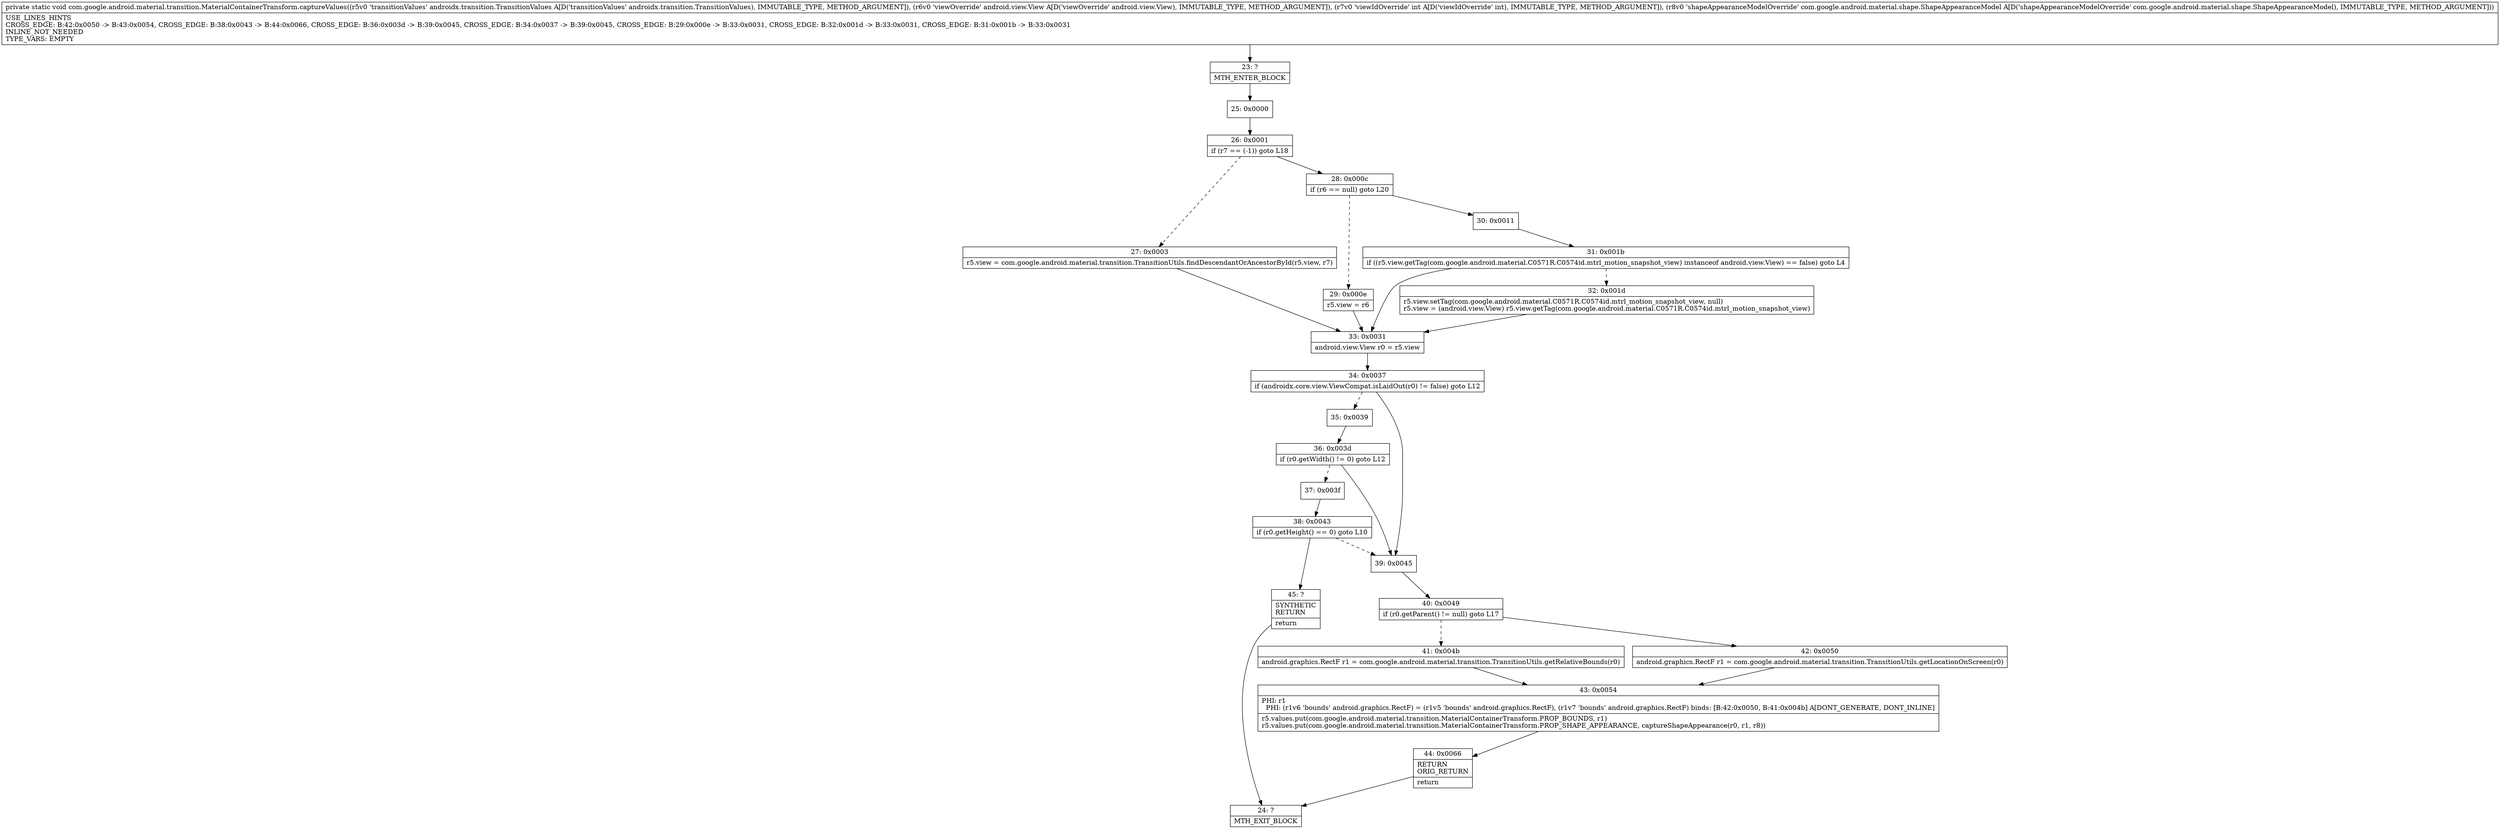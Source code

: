 digraph "CFG forcom.google.android.material.transition.MaterialContainerTransform.captureValues(Landroidx\/transition\/TransitionValues;Landroid\/view\/View;ILcom\/google\/android\/material\/shape\/ShapeAppearanceModel;)V" {
Node_23 [shape=record,label="{23\:\ ?|MTH_ENTER_BLOCK\l}"];
Node_25 [shape=record,label="{25\:\ 0x0000}"];
Node_26 [shape=record,label="{26\:\ 0x0001|if (r7 == (\-1)) goto L18\l}"];
Node_27 [shape=record,label="{27\:\ 0x0003|r5.view = com.google.android.material.transition.TransitionUtils.findDescendantOrAncestorById(r5.view, r7)\l}"];
Node_33 [shape=record,label="{33\:\ 0x0031|android.view.View r0 = r5.view\l}"];
Node_34 [shape=record,label="{34\:\ 0x0037|if (androidx.core.view.ViewCompat.isLaidOut(r0) != false) goto L12\l}"];
Node_35 [shape=record,label="{35\:\ 0x0039}"];
Node_36 [shape=record,label="{36\:\ 0x003d|if (r0.getWidth() != 0) goto L12\l}"];
Node_37 [shape=record,label="{37\:\ 0x003f}"];
Node_38 [shape=record,label="{38\:\ 0x0043|if (r0.getHeight() == 0) goto L10\l}"];
Node_45 [shape=record,label="{45\:\ ?|SYNTHETIC\lRETURN\l|return\l}"];
Node_24 [shape=record,label="{24\:\ ?|MTH_EXIT_BLOCK\l}"];
Node_39 [shape=record,label="{39\:\ 0x0045}"];
Node_40 [shape=record,label="{40\:\ 0x0049|if (r0.getParent() != null) goto L17\l}"];
Node_41 [shape=record,label="{41\:\ 0x004b|android.graphics.RectF r1 = com.google.android.material.transition.TransitionUtils.getRelativeBounds(r0)\l}"];
Node_43 [shape=record,label="{43\:\ 0x0054|PHI: r1 \l  PHI: (r1v6 'bounds' android.graphics.RectF) = (r1v5 'bounds' android.graphics.RectF), (r1v7 'bounds' android.graphics.RectF) binds: [B:42:0x0050, B:41:0x004b] A[DONT_GENERATE, DONT_INLINE]\l|r5.values.put(com.google.android.material.transition.MaterialContainerTransform.PROP_BOUNDS, r1)\lr5.values.put(com.google.android.material.transition.MaterialContainerTransform.PROP_SHAPE_APPEARANCE, captureShapeAppearance(r0, r1, r8))\l}"];
Node_44 [shape=record,label="{44\:\ 0x0066|RETURN\lORIG_RETURN\l|return\l}"];
Node_42 [shape=record,label="{42\:\ 0x0050|android.graphics.RectF r1 = com.google.android.material.transition.TransitionUtils.getLocationOnScreen(r0)\l}"];
Node_28 [shape=record,label="{28\:\ 0x000c|if (r6 == null) goto L20\l}"];
Node_29 [shape=record,label="{29\:\ 0x000e|r5.view = r6\l}"];
Node_30 [shape=record,label="{30\:\ 0x0011}"];
Node_31 [shape=record,label="{31\:\ 0x001b|if ((r5.view.getTag(com.google.android.material.C0571R.C0574id.mtrl_motion_snapshot_view) instanceof android.view.View) == false) goto L4\l}"];
Node_32 [shape=record,label="{32\:\ 0x001d|r5.view.setTag(com.google.android.material.C0571R.C0574id.mtrl_motion_snapshot_view, null)\lr5.view = (android.view.View) r5.view.getTag(com.google.android.material.C0571R.C0574id.mtrl_motion_snapshot_view)\l}"];
MethodNode[shape=record,label="{private static void com.google.android.material.transition.MaterialContainerTransform.captureValues((r5v0 'transitionValues' androidx.transition.TransitionValues A[D('transitionValues' androidx.transition.TransitionValues), IMMUTABLE_TYPE, METHOD_ARGUMENT]), (r6v0 'viewOverride' android.view.View A[D('viewOverride' android.view.View), IMMUTABLE_TYPE, METHOD_ARGUMENT]), (r7v0 'viewIdOverride' int A[D('viewIdOverride' int), IMMUTABLE_TYPE, METHOD_ARGUMENT]), (r8v0 'shapeAppearanceModelOverride' com.google.android.material.shape.ShapeAppearanceModel A[D('shapeAppearanceModelOverride' com.google.android.material.shape.ShapeAppearanceModel), IMMUTABLE_TYPE, METHOD_ARGUMENT]))  | USE_LINES_HINTS\lCROSS_EDGE: B:42:0x0050 \-\> B:43:0x0054, CROSS_EDGE: B:38:0x0043 \-\> B:44:0x0066, CROSS_EDGE: B:36:0x003d \-\> B:39:0x0045, CROSS_EDGE: B:34:0x0037 \-\> B:39:0x0045, CROSS_EDGE: B:29:0x000e \-\> B:33:0x0031, CROSS_EDGE: B:32:0x001d \-\> B:33:0x0031, CROSS_EDGE: B:31:0x001b \-\> B:33:0x0031\lINLINE_NOT_NEEDED\lTYPE_VARS: EMPTY\l}"];
MethodNode -> Node_23;Node_23 -> Node_25;
Node_25 -> Node_26;
Node_26 -> Node_27[style=dashed];
Node_26 -> Node_28;
Node_27 -> Node_33;
Node_33 -> Node_34;
Node_34 -> Node_35[style=dashed];
Node_34 -> Node_39;
Node_35 -> Node_36;
Node_36 -> Node_37[style=dashed];
Node_36 -> Node_39;
Node_37 -> Node_38;
Node_38 -> Node_39[style=dashed];
Node_38 -> Node_45;
Node_45 -> Node_24;
Node_39 -> Node_40;
Node_40 -> Node_41[style=dashed];
Node_40 -> Node_42;
Node_41 -> Node_43;
Node_43 -> Node_44;
Node_44 -> Node_24;
Node_42 -> Node_43;
Node_28 -> Node_29[style=dashed];
Node_28 -> Node_30;
Node_29 -> Node_33;
Node_30 -> Node_31;
Node_31 -> Node_32[style=dashed];
Node_31 -> Node_33;
Node_32 -> Node_33;
}

